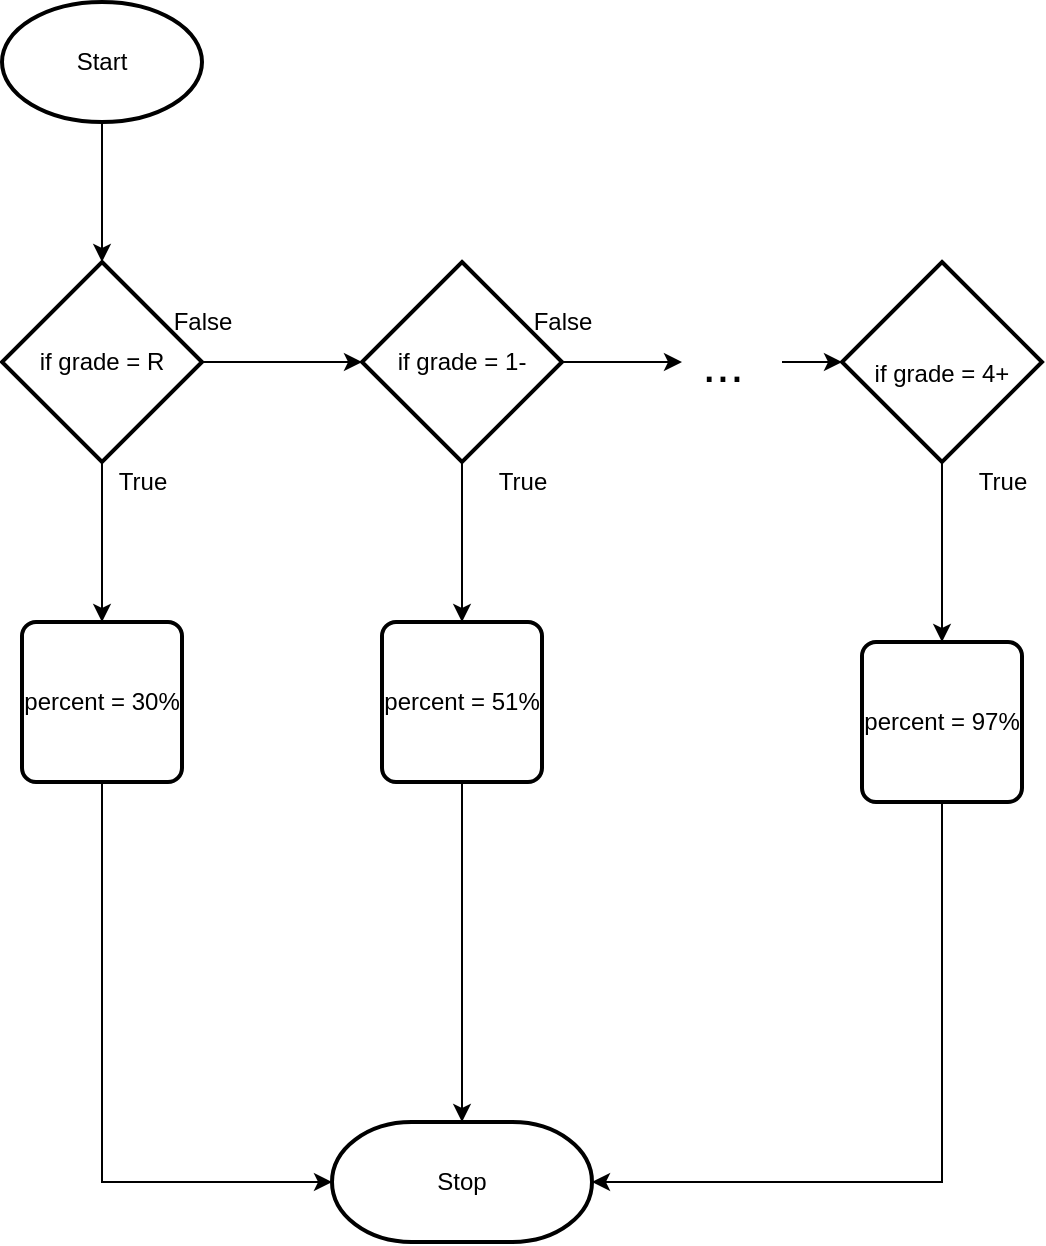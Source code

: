 <mxfile>
    <diagram id="kvk8JkGseTjVG1A1ggHk" name="Flowchart">
        <mxGraphModel dx="834" dy="561" grid="1" gridSize="10" guides="1" tooltips="1" connect="1" arrows="1" fold="1" page="1" pageScale="1" pageWidth="827" pageHeight="1169" math="0" shadow="0">
            <root>
                <mxCell id="0"/>
                <mxCell id="1" parent="0"/>
                <mxCell id="9" style="edgeStyle=none;html=1;exitX=0.5;exitY=1;exitDx=0;exitDy=0;exitPerimeter=0;" parent="1" source="2" target="13" edge="1">
                    <mxGeometry relative="1" as="geometry">
                        <mxPoint x="210" y="160" as="targetPoint"/>
                    </mxGeometry>
                </mxCell>
                <mxCell id="2" value="Start" style="strokeWidth=2;html=1;shape=mxgraph.flowchart.start_1;whiteSpace=wrap;" parent="1" vertex="1">
                    <mxGeometry x="230" y="40" width="100" height="60" as="geometry"/>
                </mxCell>
                <mxCell id="6" value="Stop" style="strokeWidth=2;html=1;shape=mxgraph.flowchart.terminator;whiteSpace=wrap;" parent="1" vertex="1">
                    <mxGeometry x="395" y="600" width="130" height="60" as="geometry"/>
                </mxCell>
                <mxCell id="15" value="" style="edgeStyle=none;html=1;" edge="1" parent="1" source="13" target="14">
                    <mxGeometry relative="1" as="geometry"/>
                </mxCell>
                <mxCell id="25" value="" style="edgeStyle=none;html=1;fontSize=12;" edge="1" parent="1" source="13" target="20">
                    <mxGeometry relative="1" as="geometry"/>
                </mxCell>
                <mxCell id="13" value="if grade = R" style="strokeWidth=2;html=1;shape=mxgraph.flowchart.decision;whiteSpace=wrap;" vertex="1" parent="1">
                    <mxGeometry x="230" y="170" width="100" height="100" as="geometry"/>
                </mxCell>
                <mxCell id="17" value="" style="edgeStyle=none;html=1;" edge="1" parent="1" source="14">
                    <mxGeometry relative="1" as="geometry">
                        <mxPoint x="570" y="220" as="targetPoint"/>
                    </mxGeometry>
                </mxCell>
                <mxCell id="24" value="" style="edgeStyle=none;html=1;fontSize=12;" edge="1" parent="1" source="14" target="21">
                    <mxGeometry relative="1" as="geometry"/>
                </mxCell>
                <mxCell id="14" value="if grade = 1-" style="strokeWidth=2;html=1;shape=mxgraph.flowchart.decision;whiteSpace=wrap;" vertex="1" parent="1">
                    <mxGeometry x="410" y="170" width="100" height="100" as="geometry"/>
                </mxCell>
                <mxCell id="18" value="&lt;font style=&quot;font-size: 25px&quot;&gt;...&lt;/font&gt;" style="text;html=1;align=center;verticalAlign=middle;resizable=0;points=[];autosize=1;strokeColor=none;fillColor=none;" vertex="1" parent="1">
                    <mxGeometry x="570" y="210" width="40" height="20" as="geometry"/>
                </mxCell>
                <mxCell id="23" value="" style="edgeStyle=none;html=1;fontSize=12;" edge="1" parent="1" source="19" target="22">
                    <mxGeometry relative="1" as="geometry"/>
                </mxCell>
                <mxCell id="19" value="&lt;span style=&quot;font-size: 12px&quot;&gt;if grade = 4+&lt;/span&gt;" style="strokeWidth=2;html=1;shape=mxgraph.flowchart.decision;whiteSpace=wrap;fontSize=25;" vertex="1" parent="1">
                    <mxGeometry x="650" y="170" width="100" height="100" as="geometry"/>
                </mxCell>
                <mxCell id="27" style="edgeStyle=orthogonalEdgeStyle;html=1;exitX=0.5;exitY=1;exitDx=0;exitDy=0;entryX=0;entryY=0.5;entryDx=0;entryDy=0;entryPerimeter=0;fontSize=12;rounded=0;" edge="1" parent="1" source="20" target="6">
                    <mxGeometry relative="1" as="geometry"/>
                </mxCell>
                <mxCell id="20" value="percent = 30%" style="rounded=1;whiteSpace=wrap;html=1;absoluteArcSize=1;arcSize=14;strokeWidth=2;fontSize=12;" vertex="1" parent="1">
                    <mxGeometry x="240" y="350" width="80" height="80" as="geometry"/>
                </mxCell>
                <mxCell id="26" style="edgeStyle=none;html=1;exitX=0.5;exitY=1;exitDx=0;exitDy=0;entryX=0.5;entryY=0;entryDx=0;entryDy=0;entryPerimeter=0;fontSize=12;rounded=0;" edge="1" parent="1" source="21" target="6">
                    <mxGeometry relative="1" as="geometry"/>
                </mxCell>
                <mxCell id="21" value="percent = 51%" style="rounded=1;whiteSpace=wrap;html=1;absoluteArcSize=1;arcSize=14;strokeWidth=2;fontSize=12;" vertex="1" parent="1">
                    <mxGeometry x="420" y="350" width="80" height="80" as="geometry"/>
                </mxCell>
                <mxCell id="28" style="edgeStyle=orthogonalEdgeStyle;html=1;exitX=0.5;exitY=1;exitDx=0;exitDy=0;entryX=1;entryY=0.5;entryDx=0;entryDy=0;entryPerimeter=0;fontSize=12;rounded=0;" edge="1" parent="1" source="22" target="6">
                    <mxGeometry relative="1" as="geometry"/>
                </mxCell>
                <mxCell id="22" value="percent = 97%" style="rounded=1;whiteSpace=wrap;html=1;absoluteArcSize=1;arcSize=14;strokeWidth=2;fontSize=12;" vertex="1" parent="1">
                    <mxGeometry x="660" y="360" width="80" height="80" as="geometry"/>
                </mxCell>
                <mxCell id="29" value="" style="endArrow=classic;html=1;rounded=0;fontSize=12;entryX=0;entryY=0.5;entryDx=0;entryDy=0;entryPerimeter=0;" edge="1" parent="1" target="19">
                    <mxGeometry width="50" height="50" relative="1" as="geometry">
                        <mxPoint x="620" y="220" as="sourcePoint"/>
                        <mxPoint x="590" y="210" as="targetPoint"/>
                    </mxGeometry>
                </mxCell>
                <mxCell id="30" value="False" style="text;html=1;align=center;verticalAlign=middle;resizable=0;points=[];autosize=1;strokeColor=none;fillColor=none;fontSize=12;" vertex="1" parent="1">
                    <mxGeometry x="305" y="190" width="50" height="20" as="geometry"/>
                </mxCell>
                <mxCell id="31" value="False" style="text;html=1;align=center;verticalAlign=middle;resizable=0;points=[];autosize=1;strokeColor=none;fillColor=none;fontSize=12;" vertex="1" parent="1">
                    <mxGeometry x="485" y="190" width="50" height="20" as="geometry"/>
                </mxCell>
                <mxCell id="32" value="True" style="text;html=1;align=center;verticalAlign=middle;resizable=0;points=[];autosize=1;strokeColor=none;fillColor=none;fontSize=12;" vertex="1" parent="1">
                    <mxGeometry x="280" y="270" width="40" height="20" as="geometry"/>
                </mxCell>
                <mxCell id="33" value="True" style="text;html=1;align=center;verticalAlign=middle;resizable=0;points=[];autosize=1;strokeColor=none;fillColor=none;fontSize=12;" vertex="1" parent="1">
                    <mxGeometry x="470" y="270" width="40" height="20" as="geometry"/>
                </mxCell>
                <mxCell id="34" value="True" style="text;html=1;align=center;verticalAlign=middle;resizable=0;points=[];autosize=1;strokeColor=none;fillColor=none;fontSize=12;" vertex="1" parent="1">
                    <mxGeometry x="710" y="270" width="40" height="20" as="geometry"/>
                </mxCell>
            </root>
        </mxGraphModel>
    </diagram>
</mxfile>